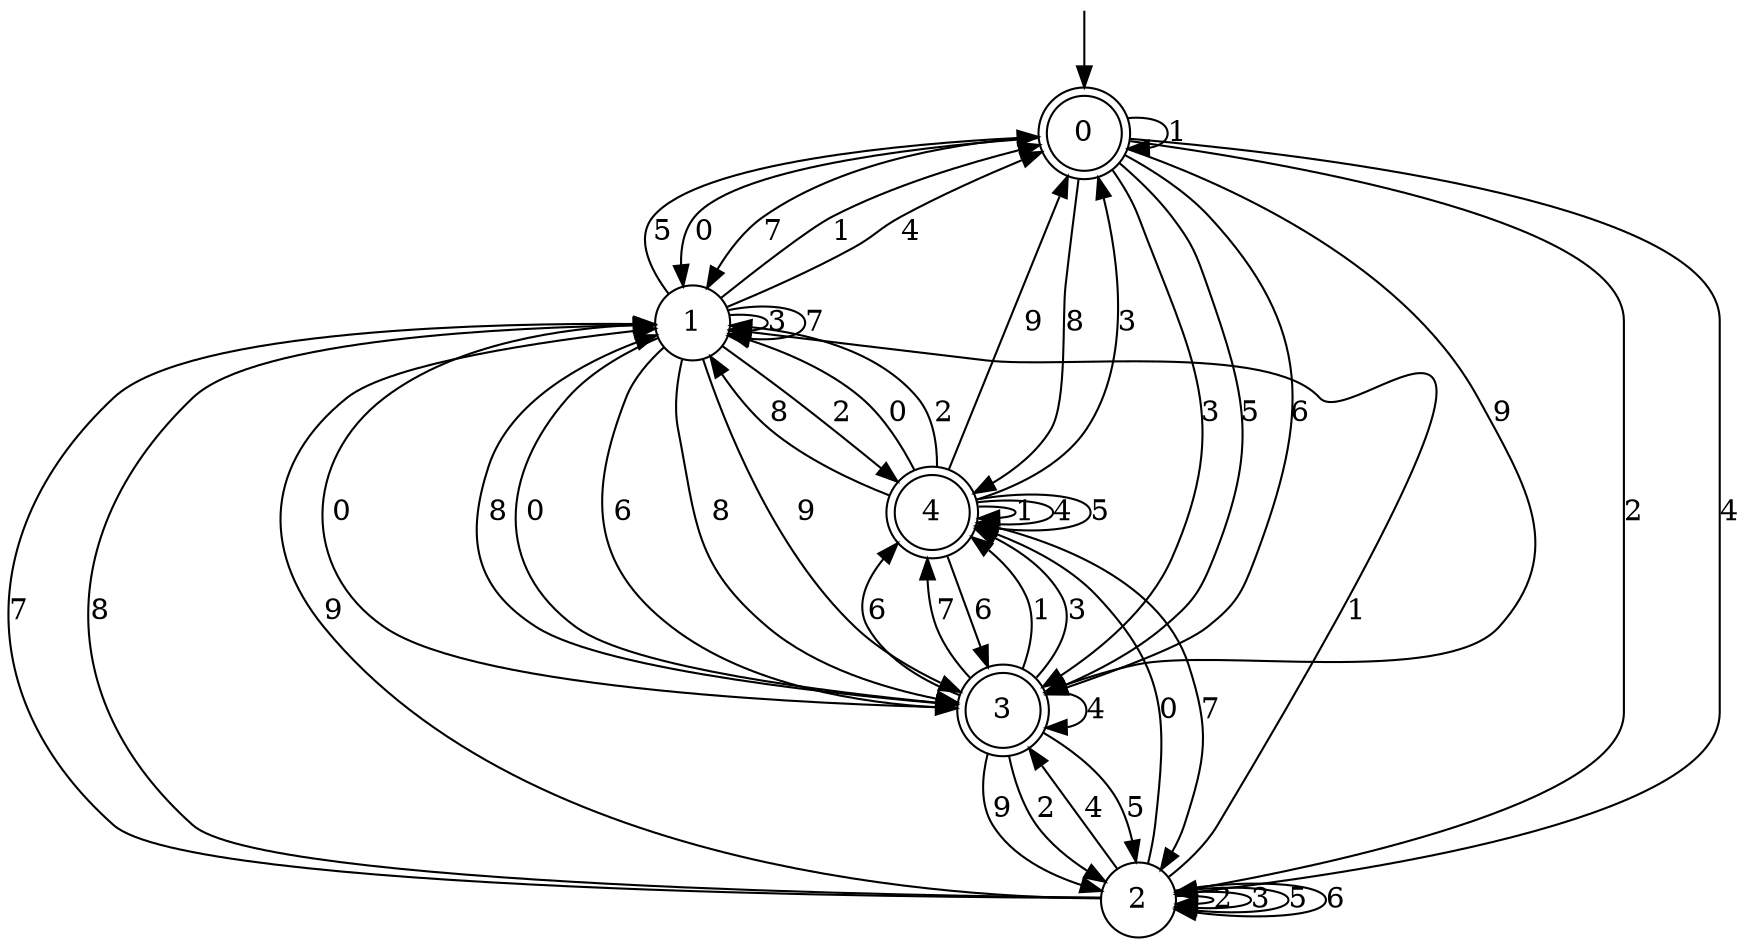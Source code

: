 digraph g {

	s0 [shape="doublecircle" label="0"];
	s1 [shape="circle" label="1"];
	s2 [shape="circle" label="2"];
	s3 [shape="doublecircle" label="3"];
	s4 [shape="doublecircle" label="4"];
	s0 -> s1 [label="0"];
	s0 -> s0 [label="1"];
	s0 -> s2 [label="2"];
	s0 -> s3 [label="3"];
	s0 -> s2 [label="4"];
	s0 -> s3 [label="5"];
	s0 -> s3 [label="6"];
	s0 -> s1 [label="7"];
	s0 -> s4 [label="8"];
	s0 -> s3 [label="9"];
	s1 -> s3 [label="0"];
	s1 -> s0 [label="1"];
	s1 -> s4 [label="2"];
	s1 -> s1 [label="3"];
	s1 -> s0 [label="4"];
	s1 -> s0 [label="5"];
	s1 -> s3 [label="6"];
	s1 -> s1 [label="7"];
	s1 -> s3 [label="8"];
	s1 -> s3 [label="9"];
	s2 -> s4 [label="0"];
	s2 -> s1 [label="1"];
	s2 -> s2 [label="2"];
	s2 -> s2 [label="3"];
	s2 -> s3 [label="4"];
	s2 -> s2 [label="5"];
	s2 -> s2 [label="6"];
	s2 -> s1 [label="7"];
	s2 -> s1 [label="8"];
	s2 -> s1 [label="9"];
	s3 -> s1 [label="0"];
	s3 -> s4 [label="1"];
	s3 -> s2 [label="2"];
	s3 -> s4 [label="3"];
	s3 -> s3 [label="4"];
	s3 -> s2 [label="5"];
	s3 -> s4 [label="6"];
	s3 -> s4 [label="7"];
	s3 -> s1 [label="8"];
	s3 -> s2 [label="9"];
	s4 -> s1 [label="0"];
	s4 -> s4 [label="1"];
	s4 -> s1 [label="2"];
	s4 -> s0 [label="3"];
	s4 -> s4 [label="4"];
	s4 -> s4 [label="5"];
	s4 -> s3 [label="6"];
	s4 -> s2 [label="7"];
	s4 -> s1 [label="8"];
	s4 -> s0 [label="9"];

__start0 [label="" shape="none" width="0" height="0"];
__start0 -> s0;

}
